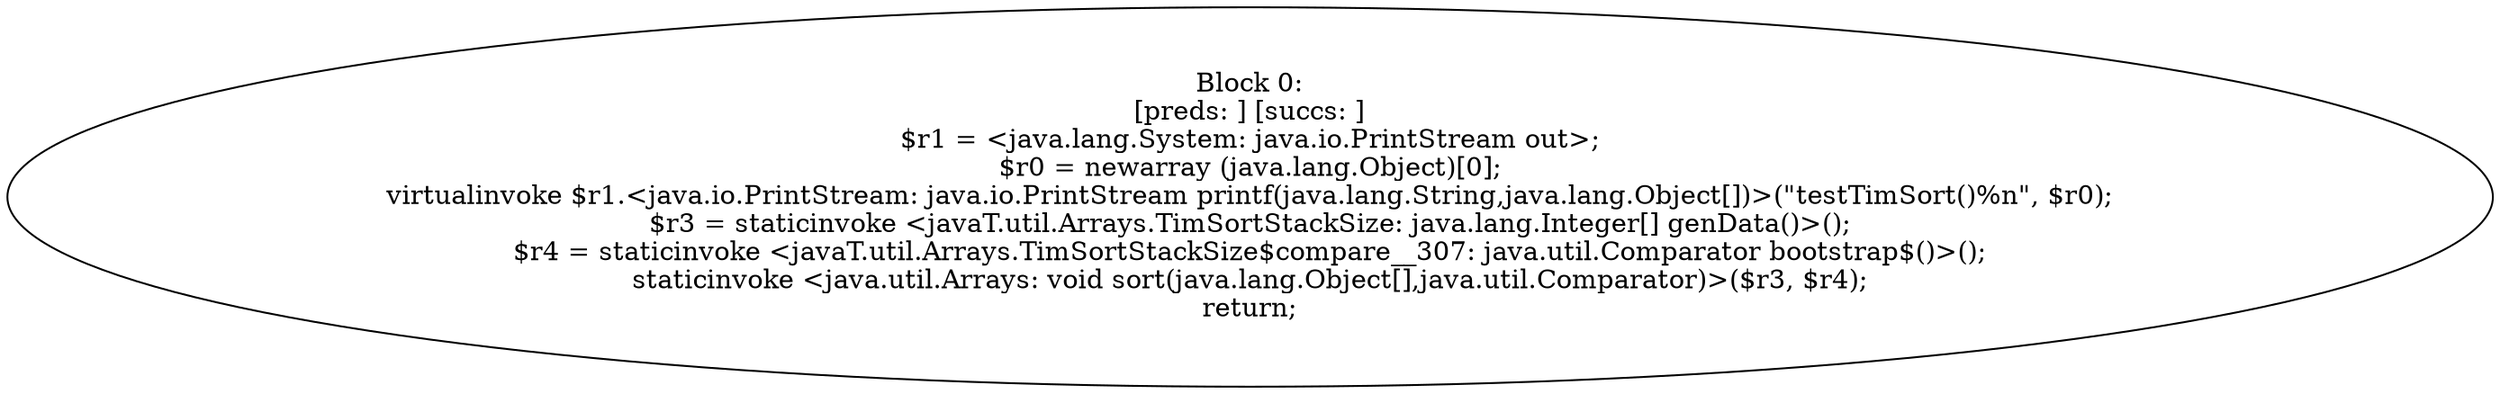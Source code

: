 digraph "unitGraph" {
    "Block 0:
[preds: ] [succs: ]
$r1 = <java.lang.System: java.io.PrintStream out>;
$r0 = newarray (java.lang.Object)[0];
virtualinvoke $r1.<java.io.PrintStream: java.io.PrintStream printf(java.lang.String,java.lang.Object[])>(\"testTimSort()%n\", $r0);
$r3 = staticinvoke <javaT.util.Arrays.TimSortStackSize: java.lang.Integer[] genData()>();
$r4 = staticinvoke <javaT.util.Arrays.TimSortStackSize$compare__307: java.util.Comparator bootstrap$()>();
staticinvoke <java.util.Arrays: void sort(java.lang.Object[],java.util.Comparator)>($r3, $r4);
return;
"
}
